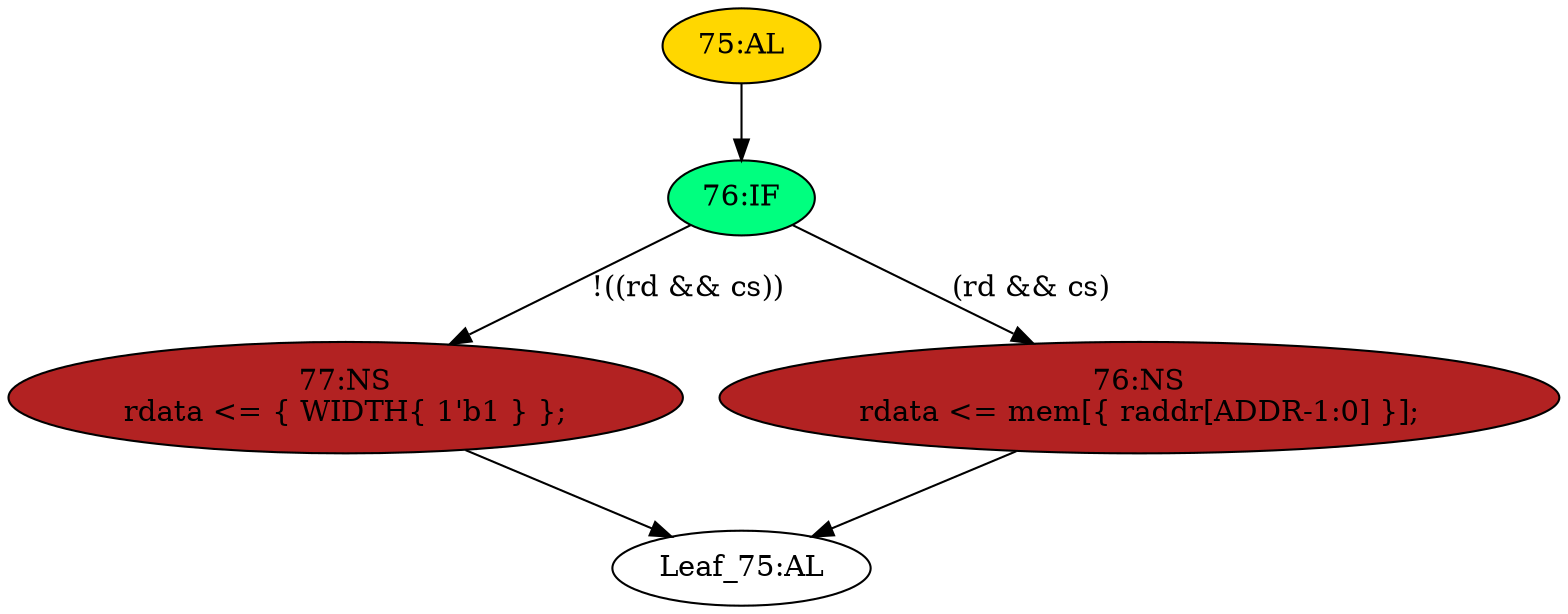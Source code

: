 strict digraph "" {
	node [label="\N"];
	"77:NS"	 [ast="<pyverilog.vparser.ast.NonblockingSubstitution object at 0x7fbfca5ec650>",
		fillcolor=firebrick,
		label="77:NS
rdata <= { WIDTH{ 1'b1 } };",
		statements="[<pyverilog.vparser.ast.NonblockingSubstitution object at 0x7fbfca5ec650>]",
		style=filled,
		typ=NonblockingSubstitution];
	"Leaf_75:AL"	 [def_var="['rdata']",
		label="Leaf_75:AL"];
	"77:NS" -> "Leaf_75:AL"	 [cond="[]",
		lineno=None];
	"76:NS"	 [ast="<pyverilog.vparser.ast.NonblockingSubstitution object at 0x7fbfca5ec190>",
		fillcolor=firebrick,
		label="76:NS
rdata <= mem[{ raddr[ADDR-1:0] }];",
		statements="[<pyverilog.vparser.ast.NonblockingSubstitution object at 0x7fbfca5ec190>]",
		style=filled,
		typ=NonblockingSubstitution];
	"76:NS" -> "Leaf_75:AL"	 [cond="[]",
		lineno=None];
	"75:AL"	 [ast="<pyverilog.vparser.ast.Always object at 0x7fbfca5ec9d0>",
		clk_sens=True,
		fillcolor=gold,
		label="75:AL",
		sens="['clk']",
		statements="[]",
		style=filled,
		typ=Always,
		use_var="['rd', 'cs', 'raddr', 'mem']"];
	"76:IF"	 [ast="<pyverilog.vparser.ast.IfStatement object at 0x7fbfca5ec850>",
		fillcolor=springgreen,
		label="76:IF",
		statements="[]",
		style=filled,
		typ=IfStatement];
	"75:AL" -> "76:IF"	 [cond="[]",
		lineno=None];
	"76:IF" -> "77:NS"	 [cond="['rd', 'cs']",
		label="!((rd && cs))",
		lineno=76];
	"76:IF" -> "76:NS"	 [cond="['rd', 'cs']",
		label="(rd && cs)",
		lineno=76];
}
